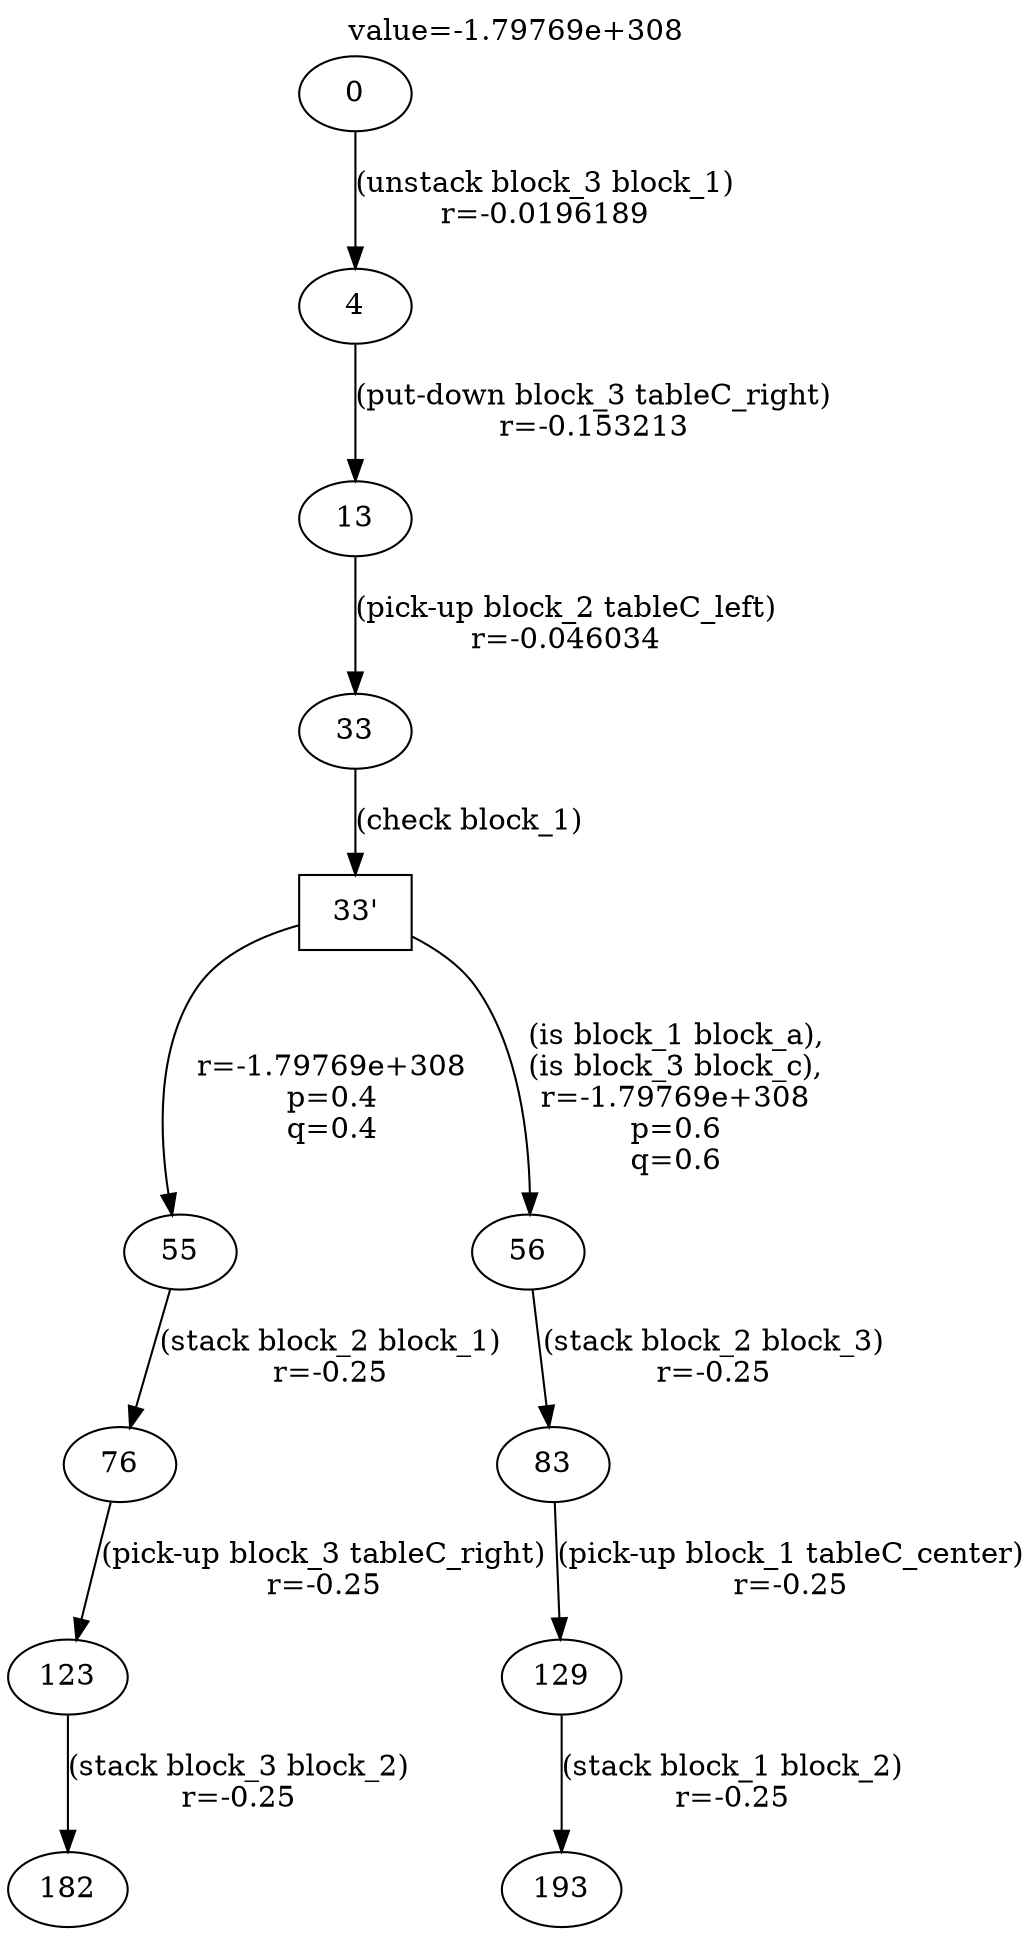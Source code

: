 digraph g{
label="value=-1.79769e+308"
labelloc=top
0->4 [ label="(unstack block_3 block_1)
r=-0.0196189" ];
4->13 [ label="(put-down block_3 tableC_right)
r=-0.153213" ];
13->33 [ label="(pick-up block_2 tableC_left)
r=-0.046034" ];
"33'" [ shape=box ] ;
33->"33'" [ label="(check block_1)" ];
"33'"->55 [ label="
r=-1.79769e+308
p=0.4
q=0.4" ];
55->76 [ label="(stack block_2 block_1)
r=-0.25" ];
76->123 [ label="(pick-up block_3 tableC_right)
r=-0.25" ];
123->182 [ label="(stack block_3 block_2)
r=-0.25" ];
"33'"->56 [ label="
(is block_1 block_a),
(is block_3 block_c),
r=-1.79769e+308
p=0.6
q=0.6" ];
56->83 [ label="(stack block_2 block_3)
r=-0.25" ];
83->129 [ label="(pick-up block_1 tableC_center)
r=-0.25" ];
129->193 [ label="(stack block_1 block_2)
r=-0.25" ];
}
